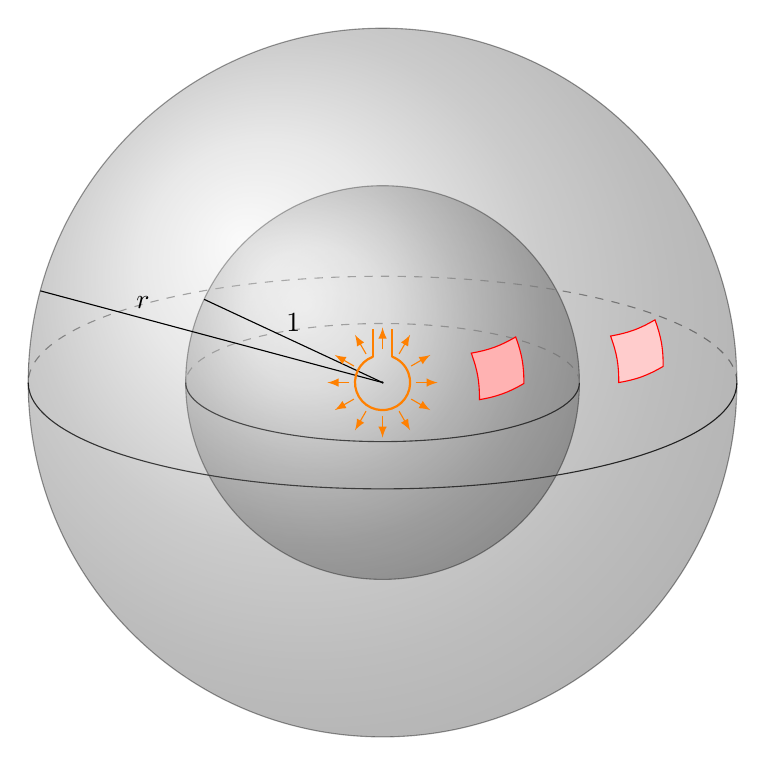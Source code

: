 ﻿\begin{tikzpicture}[scale=0.5]

% Sphere
\shade[draw,ball color = gray!40, opacity = 0.5] (0,0) circle (5cm);

  \draw[scale=5] (-1,0) arc (180:360:1 and 0.3);
  \draw[scale=5,dashed,gray] (1,0) arc (0:180:1 and 0.3);
  \fill[fill=black] (0,0) circle (1pt);
  \draw[scale=9] (-1,0) arc (180:360:1 and 0.3);
  \draw[scale=9,dashed,gray] (1,0) arc (0:180:1 and 0.3);

\shade[draw,ball color = gray!60, opacity = 0.4] (0,0) circle (9cm);

\draw (0,0) -- (120+35:5) node[pos=0.5, above]{$1$};
\draw (0,0) -- (140+25:9) node[pos=0.7, above]{$r$};

% Ampoule
\begin{scope}[scale=0.7]
    \coordinate (S) at (0,0);

    \foreach \a in {0,30,...,330}{
      \draw[orange,->,>=latex] (\a:1.2) -- (\a:2);
    }

    \draw[thick, orange] (110-360:1) arc (110-360:70:1);
    \draw[thick, orange] (70:1) -- ++(0,1);
    \draw[thick, orange] (110-360:1) -- ++(0,1);
\end{scope}


% Surface
\coordinate (P) at (0:6);
\draw[red, fill=red!20,scale=2] (P) to[bend right=10] ++(100:0.6) to[bend right=10] ++(20:0.6) to[bend left=10] ++(-80:0.6) to[bend left=10] +(20:-0.6) -- cycle;

\coordinate (P) at (-10:2.5);
\draw[red, fill=red!30,scale=2] (P) to[bend right=10] ++(100:0.6) to[bend right=10] ++(20:0.6) to[bend left=10] ++(-80:0.6) to[bend left=10] +(20:-0.6) -- cycle;


\end{tikzpicture}